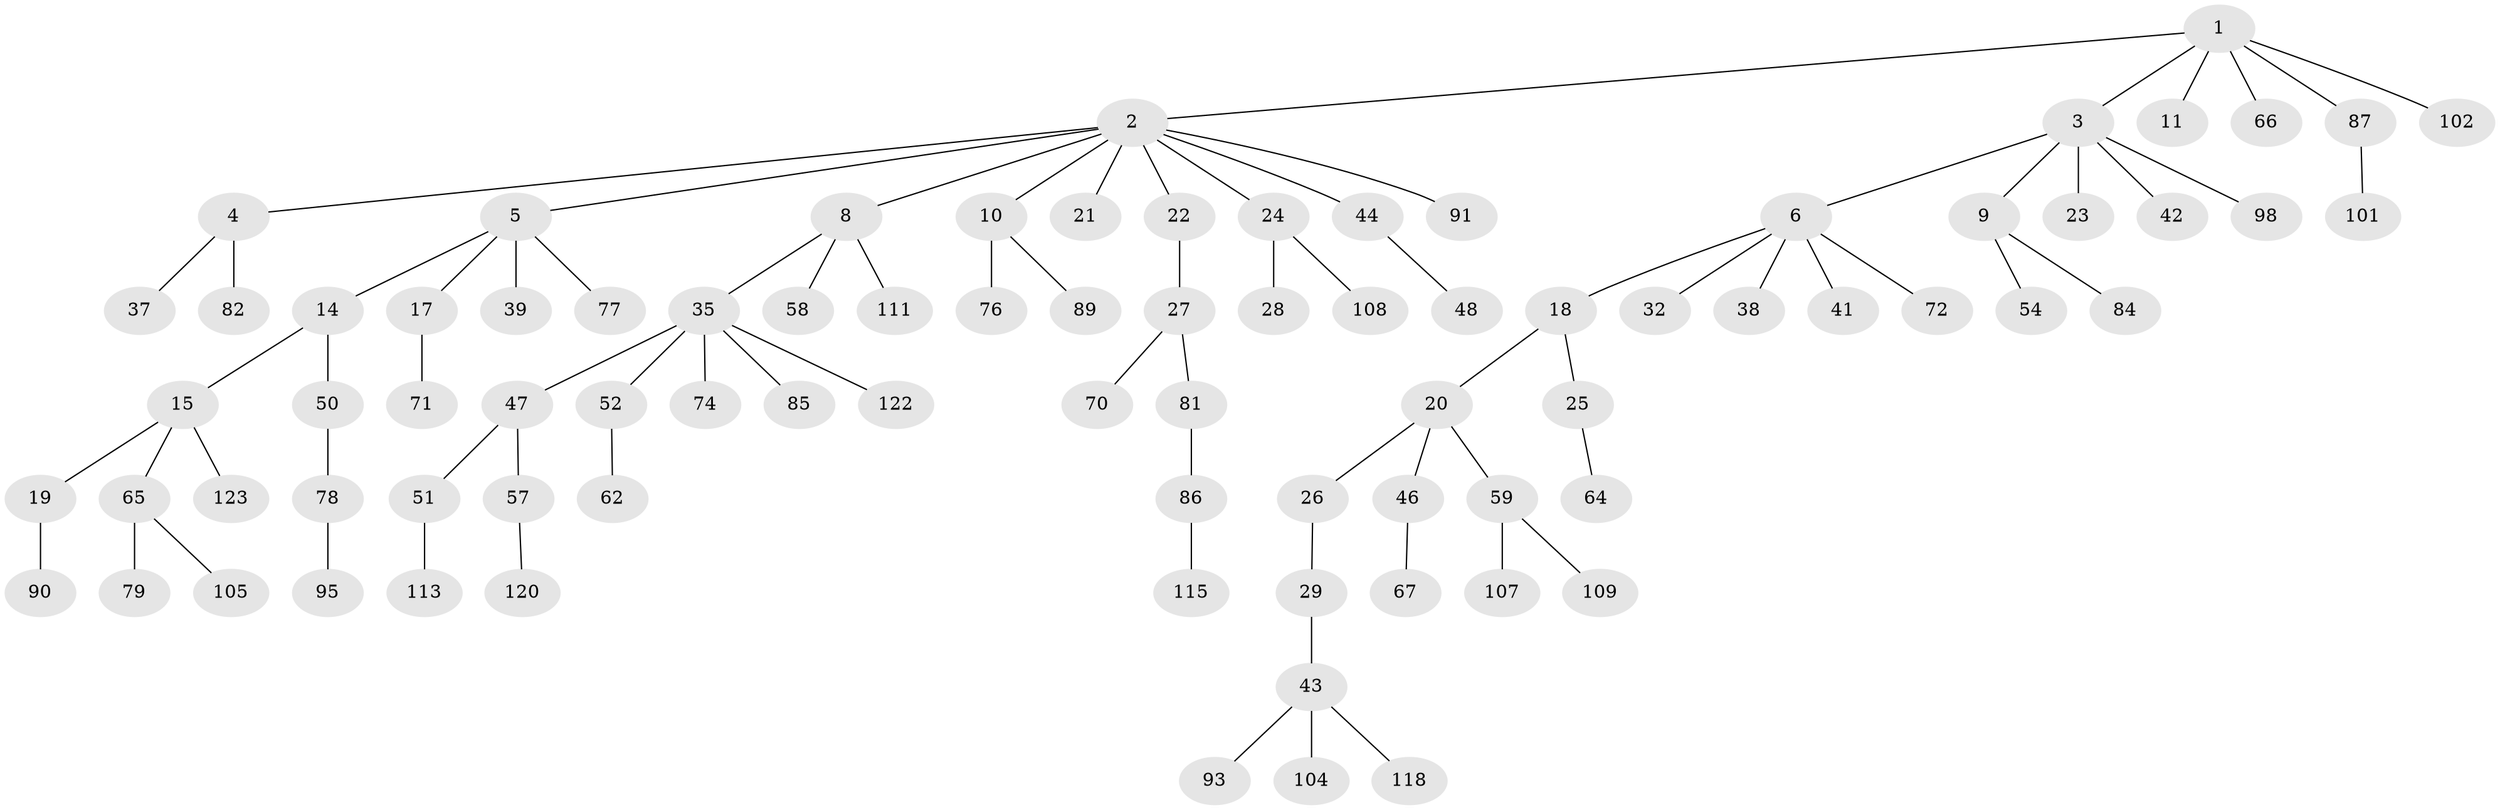 // original degree distribution, {6: 0.023622047244094488, 9: 0.007874015748031496, 3: 0.12598425196850394, 5: 0.023622047244094488, 4: 0.05511811023622047, 1: 0.47244094488188976, 2: 0.29133858267716534}
// Generated by graph-tools (version 1.1) at 2025/11/02/27/25 16:11:27]
// undirected, 83 vertices, 82 edges
graph export_dot {
graph [start="1"]
  node [color=gray90,style=filled];
  1 [super="+33"];
  2 [super="+7"];
  3 [super="+83"];
  4;
  5 [super="+12"];
  6 [super="+31"];
  8 [super="+56"];
  9 [super="+80"];
  10 [super="+13"];
  11;
  14 [super="+126"];
  15 [super="+16"];
  17 [super="+40"];
  18 [super="+69"];
  19 [super="+61"];
  20 [super="+30"];
  21;
  22 [super="+36"];
  23;
  24 [super="+53"];
  25 [super="+103"];
  26;
  27 [super="+34"];
  28;
  29 [super="+73"];
  32 [super="+55"];
  35 [super="+45"];
  37 [super="+114"];
  38;
  39;
  41 [super="+100"];
  42 [super="+112"];
  43 [super="+75"];
  44;
  46 [super="+49"];
  47 [super="+68"];
  48;
  50 [super="+127"];
  51 [super="+60"];
  52 [super="+63"];
  54;
  57 [super="+96"];
  58;
  59 [super="+124"];
  62;
  64;
  65;
  66;
  67;
  70 [super="+99"];
  71;
  72;
  74;
  76;
  77;
  78;
  79;
  81 [super="+94"];
  82 [super="+97"];
  84;
  85 [super="+106"];
  86 [super="+92"];
  87 [super="+88"];
  89 [super="+117"];
  90;
  91 [super="+125"];
  93;
  95;
  98;
  101;
  102 [super="+110"];
  104 [super="+119"];
  105 [super="+121"];
  107;
  108;
  109;
  111 [super="+116"];
  113;
  115;
  118;
  120;
  122;
  123;
  1 -- 2;
  1 -- 3;
  1 -- 11;
  1 -- 87;
  1 -- 102;
  1 -- 66;
  2 -- 4;
  2 -- 5;
  2 -- 8;
  2 -- 21;
  2 -- 22;
  2 -- 44;
  2 -- 91;
  2 -- 24;
  2 -- 10;
  3 -- 6;
  3 -- 9;
  3 -- 23;
  3 -- 42;
  3 -- 98;
  4 -- 37;
  4 -- 82;
  5 -- 17;
  5 -- 39;
  5 -- 77;
  5 -- 14;
  6 -- 18;
  6 -- 32;
  6 -- 38;
  6 -- 72;
  6 -- 41;
  8 -- 35;
  8 -- 111;
  8 -- 58;
  9 -- 54;
  9 -- 84;
  10 -- 76;
  10 -- 89;
  14 -- 15;
  14 -- 50;
  15 -- 65;
  15 -- 123;
  15 -- 19;
  17 -- 71;
  18 -- 20;
  18 -- 25;
  19 -- 90;
  20 -- 26;
  20 -- 46;
  20 -- 59;
  22 -- 27;
  24 -- 28;
  24 -- 108;
  25 -- 64;
  26 -- 29;
  27 -- 81;
  27 -- 70;
  29 -- 43;
  35 -- 47;
  35 -- 74;
  35 -- 122;
  35 -- 52;
  35 -- 85;
  43 -- 93;
  43 -- 104;
  43 -- 118;
  44 -- 48;
  46 -- 67;
  47 -- 51;
  47 -- 57;
  50 -- 78;
  51 -- 113;
  52 -- 62;
  57 -- 120;
  59 -- 107;
  59 -- 109;
  65 -- 79;
  65 -- 105;
  78 -- 95;
  81 -- 86;
  86 -- 115;
  87 -- 101;
}
